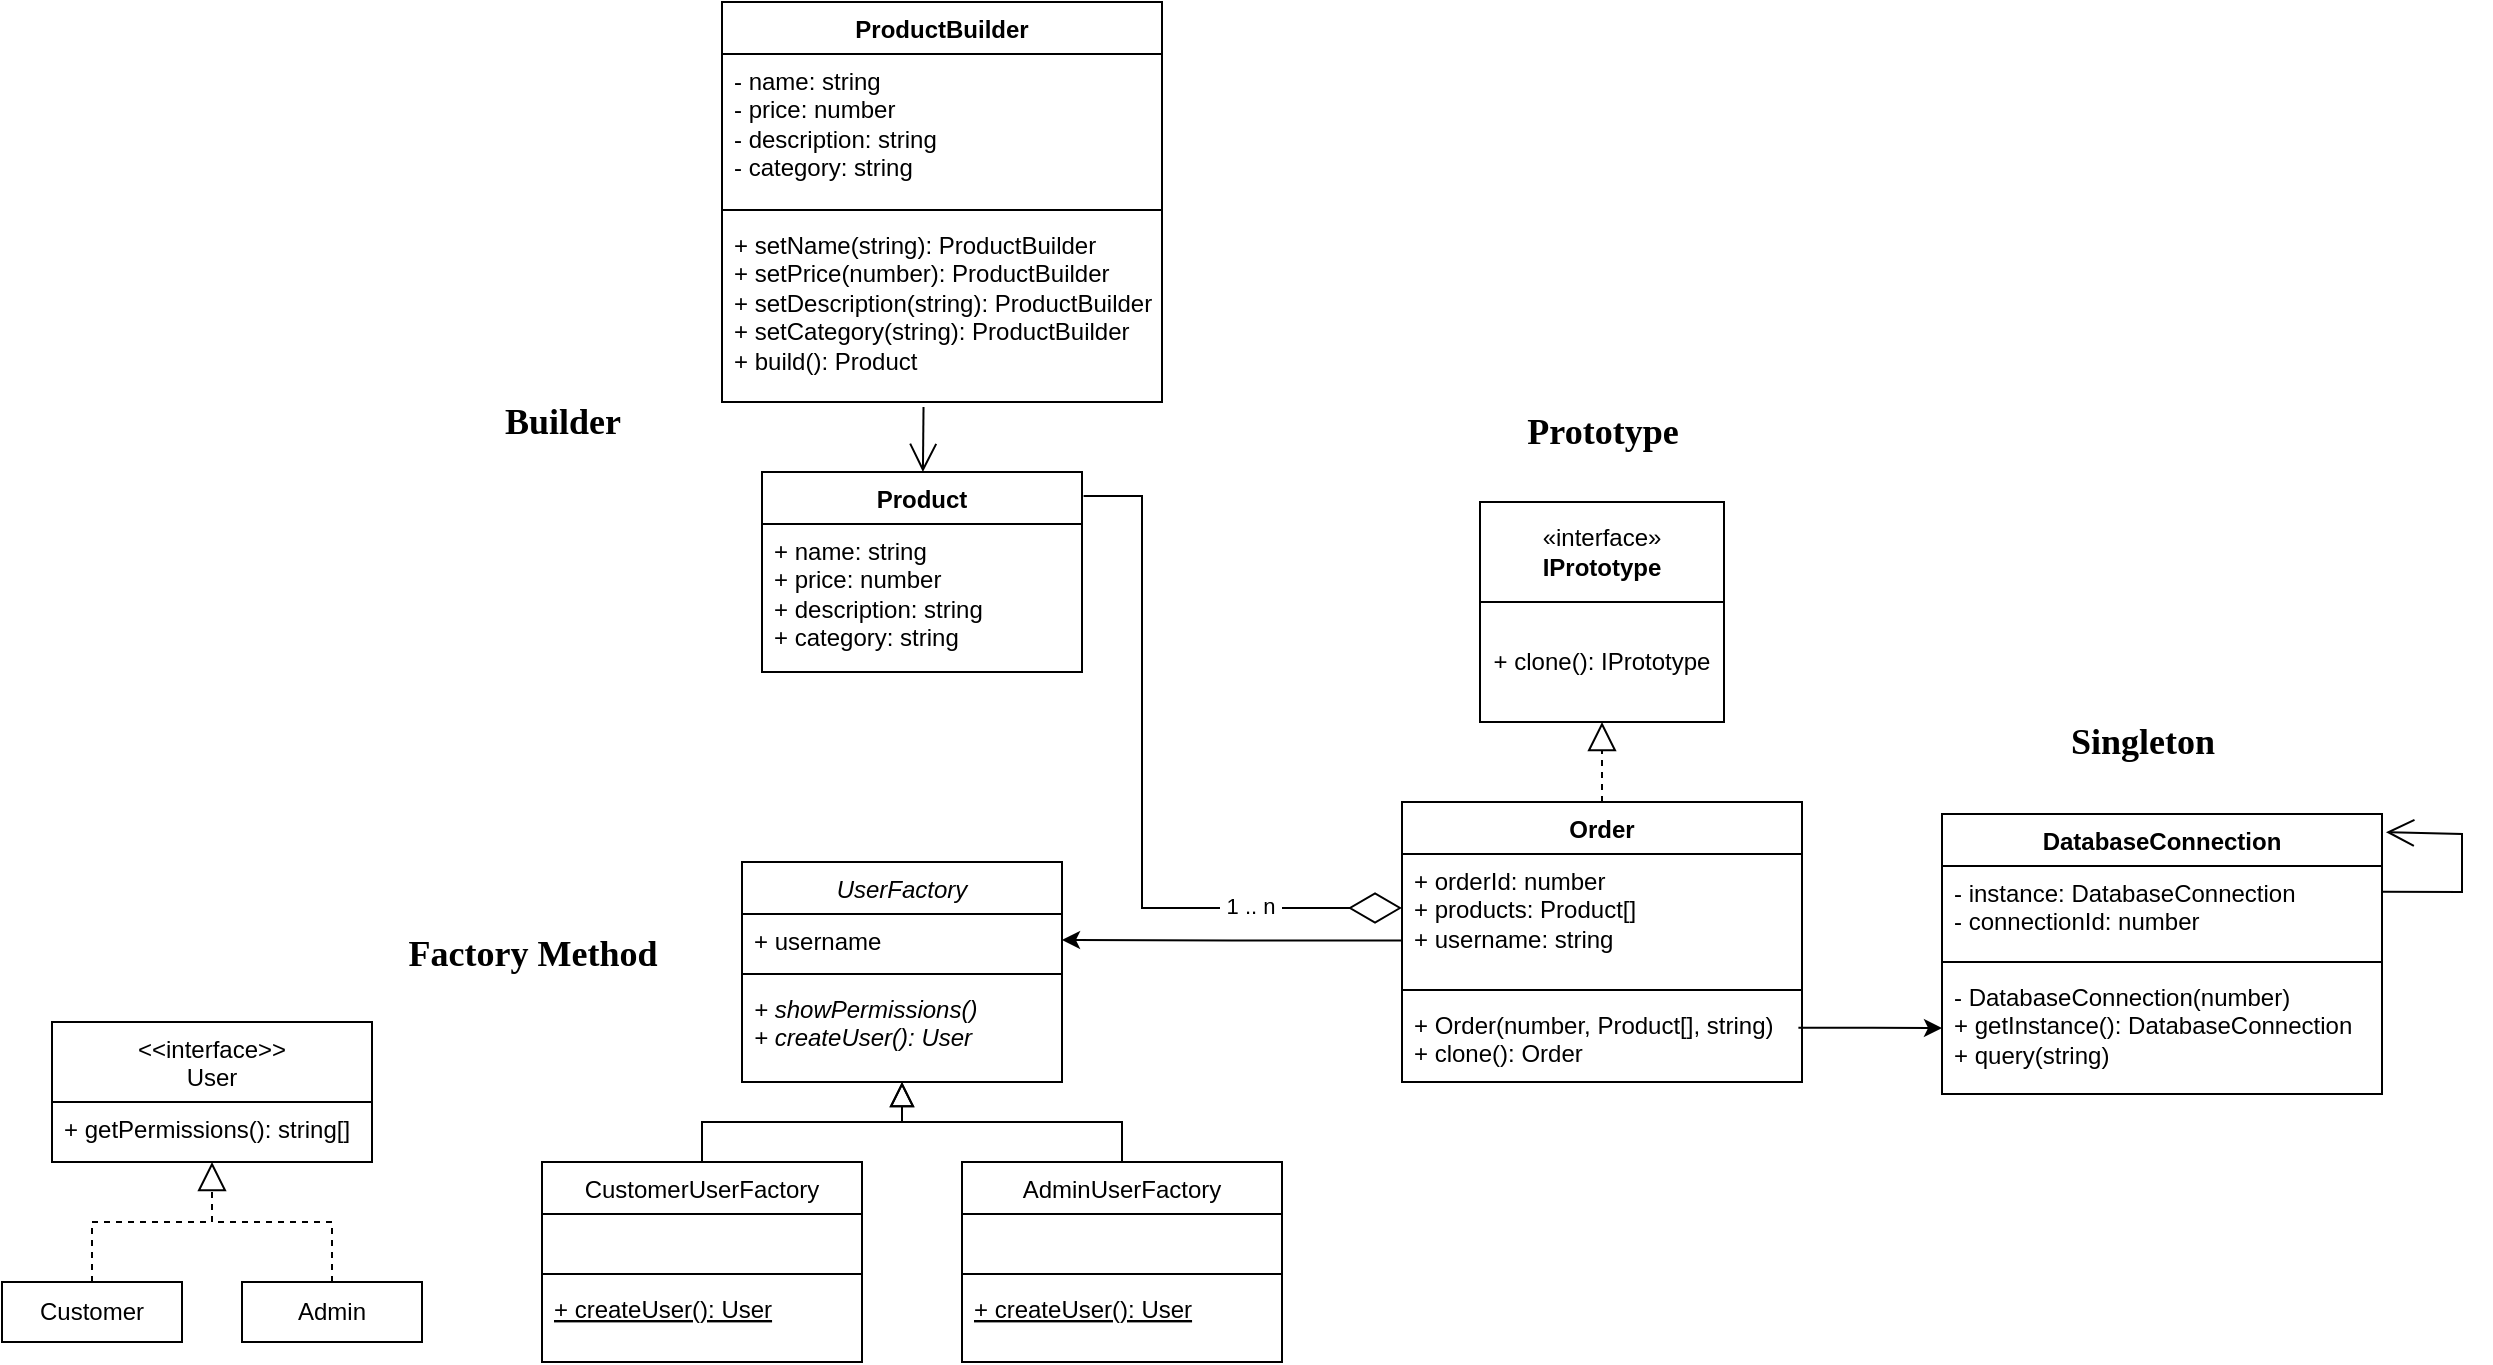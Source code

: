 <mxfile version="24.2.7" type="github">
  <diagram id="C5RBs43oDa-KdzZeNtuy" name="Page-1">
    <mxGraphModel dx="3033" dy="2304" grid="1" gridSize="10" guides="1" tooltips="1" connect="1" arrows="1" fold="1" page="1" pageScale="1" pageWidth="827" pageHeight="1169" math="0" shadow="0">
      <root>
        <mxCell id="WIyWlLk6GJQsqaUBKTNV-0" />
        <mxCell id="WIyWlLk6GJQsqaUBKTNV-1" parent="WIyWlLk6GJQsqaUBKTNV-0" />
        <mxCell id="zkfFHV4jXpPFQw0GAbJ--0" value="UserFactory" style="swimlane;fontStyle=2;align=center;verticalAlign=top;childLayout=stackLayout;horizontal=1;startSize=26;horizontalStack=0;resizeParent=1;resizeLast=0;collapsible=1;marginBottom=0;rounded=0;shadow=0;strokeWidth=1;" parent="WIyWlLk6GJQsqaUBKTNV-1" vertex="1">
          <mxGeometry x="190" y="-80" width="160" height="110" as="geometry">
            <mxRectangle x="373" y="210" width="160" height="26" as="alternateBounds" />
          </mxGeometry>
        </mxCell>
        <mxCell id="zkfFHV4jXpPFQw0GAbJ--1" value="+ username" style="text;align=left;verticalAlign=top;spacingLeft=4;spacingRight=4;overflow=hidden;rotatable=0;points=[[0,0.5],[1,0.5]];portConstraint=eastwest;" parent="zkfFHV4jXpPFQw0GAbJ--0" vertex="1">
          <mxGeometry y="26" width="160" height="26" as="geometry" />
        </mxCell>
        <mxCell id="zkfFHV4jXpPFQw0GAbJ--4" value="" style="line;html=1;strokeWidth=1;align=left;verticalAlign=middle;spacingTop=-1;spacingLeft=3;spacingRight=3;rotatable=0;labelPosition=right;points=[];portConstraint=eastwest;" parent="zkfFHV4jXpPFQw0GAbJ--0" vertex="1">
          <mxGeometry y="52" width="160" height="8" as="geometry" />
        </mxCell>
        <mxCell id="zkfFHV4jXpPFQw0GAbJ--5" value="+ showPermissions()&#xa;+ createUser(): User" style="text;align=left;verticalAlign=top;spacingLeft=4;spacingRight=4;overflow=hidden;rotatable=0;points=[[0,0.5],[1,0.5]];portConstraint=eastwest;fontStyle=2" parent="zkfFHV4jXpPFQw0GAbJ--0" vertex="1">
          <mxGeometry y="60" width="160" height="50" as="geometry" />
        </mxCell>
        <mxCell id="zkfFHV4jXpPFQw0GAbJ--6" value="CustomerUserFactory" style="swimlane;fontStyle=0;align=center;verticalAlign=top;childLayout=stackLayout;horizontal=1;startSize=26;horizontalStack=0;resizeParent=1;resizeLast=0;collapsible=1;marginBottom=0;rounded=0;shadow=0;strokeWidth=1;" parent="WIyWlLk6GJQsqaUBKTNV-1" vertex="1">
          <mxGeometry x="90" y="70" width="160" height="100" as="geometry">
            <mxRectangle x="130" y="380" width="160" height="26" as="alternateBounds" />
          </mxGeometry>
        </mxCell>
        <mxCell id="zkfFHV4jXpPFQw0GAbJ--7" value="&#xa;" style="text;align=left;verticalAlign=top;spacingLeft=4;spacingRight=4;overflow=hidden;rotatable=0;points=[[0,0.5],[1,0.5]];portConstraint=eastwest;" parent="zkfFHV4jXpPFQw0GAbJ--6" vertex="1">
          <mxGeometry y="26" width="160" height="26" as="geometry" />
        </mxCell>
        <mxCell id="zkfFHV4jXpPFQw0GAbJ--9" value="" style="line;html=1;strokeWidth=1;align=left;verticalAlign=middle;spacingTop=-1;spacingLeft=3;spacingRight=3;rotatable=0;labelPosition=right;points=[];portConstraint=eastwest;" parent="zkfFHV4jXpPFQw0GAbJ--6" vertex="1">
          <mxGeometry y="52" width="160" height="8" as="geometry" />
        </mxCell>
        <mxCell id="zkfFHV4jXpPFQw0GAbJ--10" value="+ createUser(): User" style="text;align=left;verticalAlign=top;spacingLeft=4;spacingRight=4;overflow=hidden;rotatable=0;points=[[0,0.5],[1,0.5]];portConstraint=eastwest;fontStyle=4" parent="zkfFHV4jXpPFQw0GAbJ--6" vertex="1">
          <mxGeometry y="60" width="160" height="26" as="geometry" />
        </mxCell>
        <mxCell id="zkfFHV4jXpPFQw0GAbJ--12" value="" style="endArrow=block;endSize=10;endFill=0;shadow=0;strokeWidth=1;rounded=0;curved=0;edgeStyle=elbowEdgeStyle;elbow=vertical;" parent="WIyWlLk6GJQsqaUBKTNV-1" source="zkfFHV4jXpPFQw0GAbJ--6" target="zkfFHV4jXpPFQw0GAbJ--0" edge="1">
          <mxGeometry width="160" relative="1" as="geometry">
            <mxPoint x="170" y="-87" as="sourcePoint" />
            <mxPoint x="170" y="-87" as="targetPoint" />
          </mxGeometry>
        </mxCell>
        <mxCell id="zkfFHV4jXpPFQw0GAbJ--13" value="AdminUserFactory" style="swimlane;fontStyle=0;align=center;verticalAlign=top;childLayout=stackLayout;horizontal=1;startSize=26;horizontalStack=0;resizeParent=1;resizeLast=0;collapsible=1;marginBottom=0;rounded=0;shadow=0;strokeWidth=1;" parent="WIyWlLk6GJQsqaUBKTNV-1" vertex="1">
          <mxGeometry x="300" y="70" width="160" height="100" as="geometry">
            <mxRectangle x="340" y="380" width="170" height="26" as="alternateBounds" />
          </mxGeometry>
        </mxCell>
        <mxCell id="zkfFHV4jXpPFQw0GAbJ--14" value=" " style="text;align=left;verticalAlign=top;spacingLeft=4;spacingRight=4;overflow=hidden;rotatable=0;points=[[0,0.5],[1,0.5]];portConstraint=eastwest;" parent="zkfFHV4jXpPFQw0GAbJ--13" vertex="1">
          <mxGeometry y="26" width="160" height="26" as="geometry" />
        </mxCell>
        <mxCell id="zkfFHV4jXpPFQw0GAbJ--15" value="" style="line;html=1;strokeWidth=1;align=left;verticalAlign=middle;spacingTop=-1;spacingLeft=3;spacingRight=3;rotatable=0;labelPosition=right;points=[];portConstraint=eastwest;" parent="zkfFHV4jXpPFQw0GAbJ--13" vertex="1">
          <mxGeometry y="52" width="160" height="8" as="geometry" />
        </mxCell>
        <mxCell id="TNvnJtSusHHN1UA0lDsp-0" value="+ createUser(): User" style="text;align=left;verticalAlign=top;spacingLeft=4;spacingRight=4;overflow=hidden;rotatable=0;points=[[0,0.5],[1,0.5]];portConstraint=eastwest;fontStyle=4" vertex="1" parent="zkfFHV4jXpPFQw0GAbJ--13">
          <mxGeometry y="60" width="160" height="26" as="geometry" />
        </mxCell>
        <mxCell id="zkfFHV4jXpPFQw0GAbJ--16" value="" style="endArrow=block;endSize=10;endFill=0;shadow=0;strokeWidth=1;rounded=0;curved=0;edgeStyle=elbowEdgeStyle;elbow=vertical;" parent="WIyWlLk6GJQsqaUBKTNV-1" source="zkfFHV4jXpPFQw0GAbJ--13" target="zkfFHV4jXpPFQw0GAbJ--0" edge="1">
          <mxGeometry width="160" relative="1" as="geometry">
            <mxPoint x="180" y="83" as="sourcePoint" />
            <mxPoint x="280" y="-19" as="targetPoint" />
          </mxGeometry>
        </mxCell>
        <mxCell id="zkfFHV4jXpPFQw0GAbJ--17" value="&lt;&lt;interface&gt;&gt;&#xa;User" style="swimlane;fontStyle=0;align=center;verticalAlign=top;childLayout=stackLayout;horizontal=1;startSize=40;horizontalStack=0;resizeParent=1;resizeLast=0;collapsible=1;marginBottom=0;rounded=0;shadow=0;strokeWidth=1;" parent="WIyWlLk6GJQsqaUBKTNV-1" vertex="1">
          <mxGeometry x="-155" width="160" height="70" as="geometry">
            <mxRectangle x="550" y="140" width="160" height="26" as="alternateBounds" />
          </mxGeometry>
        </mxCell>
        <mxCell id="zkfFHV4jXpPFQw0GAbJ--18" value="+ getPermissions(): string[]" style="text;align=left;verticalAlign=top;spacingLeft=4;spacingRight=4;overflow=hidden;rotatable=0;points=[[0,0.5],[1,0.5]];portConstraint=eastwest;" parent="zkfFHV4jXpPFQw0GAbJ--17" vertex="1">
          <mxGeometry y="40" width="160" height="26" as="geometry" />
        </mxCell>
        <mxCell id="TNvnJtSusHHN1UA0lDsp-2" value="Customer" style="rounded=0;whiteSpace=wrap;html=1;" vertex="1" parent="WIyWlLk6GJQsqaUBKTNV-1">
          <mxGeometry x="-180" y="130" width="90" height="30" as="geometry" />
        </mxCell>
        <mxCell id="TNvnJtSusHHN1UA0lDsp-4" value="Admin" style="rounded=0;whiteSpace=wrap;html=1;" vertex="1" parent="WIyWlLk6GJQsqaUBKTNV-1">
          <mxGeometry x="-60" y="130" width="90" height="30" as="geometry" />
        </mxCell>
        <mxCell id="TNvnJtSusHHN1UA0lDsp-5" value="" style="endArrow=none;dashed=1;html=1;rounded=0;" edge="1" parent="WIyWlLk6GJQsqaUBKTNV-1" source="TNvnJtSusHHN1UA0lDsp-2">
          <mxGeometry width="50" height="50" relative="1" as="geometry">
            <mxPoint x="-235" y="170" as="sourcePoint" />
            <mxPoint x="-75" y="100" as="targetPoint" />
            <Array as="points">
              <mxPoint x="-135" y="100" />
            </Array>
          </mxGeometry>
        </mxCell>
        <mxCell id="TNvnJtSusHHN1UA0lDsp-6" value="" style="endArrow=none;dashed=1;html=1;rounded=0;" edge="1" parent="WIyWlLk6GJQsqaUBKTNV-1" source="TNvnJtSusHHN1UA0lDsp-4">
          <mxGeometry width="50" height="50" relative="1" as="geometry">
            <mxPoint x="-5" y="130" as="sourcePoint" />
            <mxPoint x="-75" y="100" as="targetPoint" />
            <Array as="points">
              <mxPoint x="-15" y="100" />
            </Array>
          </mxGeometry>
        </mxCell>
        <mxCell id="TNvnJtSusHHN1UA0lDsp-7" value="" style="endArrow=block;dashed=1;endFill=0;endSize=12;html=1;rounded=0;entryX=0.5;entryY=1;entryDx=0;entryDy=0;" edge="1" parent="WIyWlLk6GJQsqaUBKTNV-1" target="zkfFHV4jXpPFQw0GAbJ--17">
          <mxGeometry width="160" relative="1" as="geometry">
            <mxPoint x="-75" y="100" as="sourcePoint" />
            <mxPoint x="-125" y="150" as="targetPoint" />
          </mxGeometry>
        </mxCell>
        <mxCell id="TNvnJtSusHHN1UA0lDsp-8" value="ProductBuilder" style="swimlane;fontStyle=1;align=center;verticalAlign=top;childLayout=stackLayout;horizontal=1;startSize=26;horizontalStack=0;resizeParent=1;resizeParentMax=0;resizeLast=0;collapsible=1;marginBottom=0;whiteSpace=wrap;html=1;" vertex="1" parent="WIyWlLk6GJQsqaUBKTNV-1">
          <mxGeometry x="180" y="-510" width="220" height="200" as="geometry" />
        </mxCell>
        <mxCell id="TNvnJtSusHHN1UA0lDsp-9" value="- name: string&lt;div style=&quot;border-color: var(--border-color);&quot;&gt;- price: number&lt;/div&gt;&lt;div style=&quot;border-color: var(--border-color);&quot;&gt;- description: string&lt;/div&gt;&lt;div style=&quot;border-color: var(--border-color);&quot;&gt;- category: string&lt;/div&gt;" style="text;strokeColor=none;fillColor=none;align=left;verticalAlign=top;spacingLeft=4;spacingRight=4;overflow=hidden;rotatable=0;points=[[0,0.5],[1,0.5]];portConstraint=eastwest;whiteSpace=wrap;html=1;" vertex="1" parent="TNvnJtSusHHN1UA0lDsp-8">
          <mxGeometry y="26" width="220" height="74" as="geometry" />
        </mxCell>
        <mxCell id="TNvnJtSusHHN1UA0lDsp-10" value="" style="line;strokeWidth=1;fillColor=none;align=left;verticalAlign=middle;spacingTop=-1;spacingLeft=3;spacingRight=3;rotatable=0;labelPosition=right;points=[];portConstraint=eastwest;strokeColor=inherit;" vertex="1" parent="TNvnJtSusHHN1UA0lDsp-8">
          <mxGeometry y="100" width="220" height="8" as="geometry" />
        </mxCell>
        <mxCell id="TNvnJtSusHHN1UA0lDsp-11" value="+ setName(string): ProductBuilder&lt;div&gt;+ setPrice(number): ProductBuilder&lt;/div&gt;&lt;div&gt;+ setDescription(string): ProductBuilder&lt;/div&gt;&lt;div&gt;+ setCategory(string): ProductBuilder&lt;/div&gt;&lt;div&gt;+ build(): Product&lt;/div&gt;" style="text;strokeColor=none;fillColor=none;align=left;verticalAlign=top;spacingLeft=4;spacingRight=4;overflow=hidden;rotatable=0;points=[[0,0.5],[1,0.5]];portConstraint=eastwest;whiteSpace=wrap;html=1;" vertex="1" parent="TNvnJtSusHHN1UA0lDsp-8">
          <mxGeometry y="108" width="220" height="92" as="geometry" />
        </mxCell>
        <mxCell id="TNvnJtSusHHN1UA0lDsp-20" value="Product" style="swimlane;fontStyle=1;align=center;verticalAlign=top;childLayout=stackLayout;horizontal=1;startSize=26;horizontalStack=0;resizeParent=1;resizeParentMax=0;resizeLast=0;collapsible=1;marginBottom=0;whiteSpace=wrap;html=1;" vertex="1" parent="WIyWlLk6GJQsqaUBKTNV-1">
          <mxGeometry x="200" y="-275" width="160" height="100" as="geometry" />
        </mxCell>
        <mxCell id="TNvnJtSusHHN1UA0lDsp-21" value="+ name: string&lt;div&gt;+ price: number&lt;/div&gt;&lt;div&gt;+ description: string&lt;/div&gt;&lt;div&gt;+ category: string&lt;/div&gt;" style="text;strokeColor=none;fillColor=none;align=left;verticalAlign=top;spacingLeft=4;spacingRight=4;overflow=hidden;rotatable=0;points=[[0,0.5],[1,0.5]];portConstraint=eastwest;whiteSpace=wrap;html=1;" vertex="1" parent="TNvnJtSusHHN1UA0lDsp-20">
          <mxGeometry y="26" width="160" height="74" as="geometry" />
        </mxCell>
        <mxCell id="TNvnJtSusHHN1UA0lDsp-27" value="" style="endArrow=open;endFill=1;endSize=12;html=1;rounded=0;exitX=0.458;exitY=1.027;exitDx=0;exitDy=0;exitPerimeter=0;" edge="1" parent="WIyWlLk6GJQsqaUBKTNV-1" source="TNvnJtSusHHN1UA0lDsp-11" target="TNvnJtSusHHN1UA0lDsp-20">
          <mxGeometry width="160" relative="1" as="geometry">
            <mxPoint x="120" y="-250" as="sourcePoint" />
            <mxPoint x="280" y="-250" as="targetPoint" />
          </mxGeometry>
        </mxCell>
        <mxCell id="TNvnJtSusHHN1UA0lDsp-28" value="DatabaseConnection" style="swimlane;fontStyle=1;align=center;verticalAlign=top;childLayout=stackLayout;horizontal=1;startSize=26;horizontalStack=0;resizeParent=1;resizeParentMax=0;resizeLast=0;collapsible=1;marginBottom=0;whiteSpace=wrap;html=1;" vertex="1" parent="WIyWlLk6GJQsqaUBKTNV-1">
          <mxGeometry x="790" y="-104" width="220" height="140" as="geometry" />
        </mxCell>
        <mxCell id="TNvnJtSusHHN1UA0lDsp-29" value="- instance: DatabaseConnection&lt;div&gt;- connectionId: number&lt;/div&gt;" style="text;strokeColor=none;fillColor=none;align=left;verticalAlign=top;spacingLeft=4;spacingRight=4;overflow=hidden;rotatable=0;points=[[0,0.5],[1,0.5]];portConstraint=eastwest;whiteSpace=wrap;html=1;" vertex="1" parent="TNvnJtSusHHN1UA0lDsp-28">
          <mxGeometry y="26" width="220" height="44" as="geometry" />
        </mxCell>
        <mxCell id="TNvnJtSusHHN1UA0lDsp-30" value="" style="line;strokeWidth=1;fillColor=none;align=left;verticalAlign=middle;spacingTop=-1;spacingLeft=3;spacingRight=3;rotatable=0;labelPosition=right;points=[];portConstraint=eastwest;strokeColor=inherit;" vertex="1" parent="TNvnJtSusHHN1UA0lDsp-28">
          <mxGeometry y="70" width="220" height="8" as="geometry" />
        </mxCell>
        <mxCell id="TNvnJtSusHHN1UA0lDsp-31" value="- DatabaseConnection(number)&lt;div&gt;+ getInstance(): DatabaseConnection&lt;/div&gt;&lt;div&gt;+ query(string)&lt;/div&gt;" style="text;strokeColor=none;fillColor=none;align=left;verticalAlign=top;spacingLeft=4;spacingRight=4;overflow=hidden;rotatable=0;points=[[0,0.5],[1,0.5]];portConstraint=eastwest;whiteSpace=wrap;html=1;" vertex="1" parent="TNvnJtSusHHN1UA0lDsp-28">
          <mxGeometry y="78" width="220" height="62" as="geometry" />
        </mxCell>
        <mxCell id="TNvnJtSusHHN1UA0lDsp-32" value="" style="endArrow=open;endFill=1;endSize=12;html=1;rounded=0;exitX=0.998;exitY=0.292;exitDx=0;exitDy=0;entryX=1.009;entryY=0.065;entryDx=0;entryDy=0;entryPerimeter=0;exitPerimeter=0;" edge="1" parent="TNvnJtSusHHN1UA0lDsp-28" source="TNvnJtSusHHN1UA0lDsp-29" target="TNvnJtSusHHN1UA0lDsp-28">
          <mxGeometry width="160" relative="1" as="geometry">
            <mxPoint x="240" y="50" as="sourcePoint" />
            <mxPoint x="400" y="50" as="targetPoint" />
            <Array as="points">
              <mxPoint x="260" y="39" />
              <mxPoint x="260" y="10" />
            </Array>
          </mxGeometry>
        </mxCell>
        <mxCell id="TNvnJtSusHHN1UA0lDsp-34" value="«interface»&lt;br&gt;&lt;b&gt;IPrototype&lt;/b&gt;" style="html=1;whiteSpace=wrap;" vertex="1" parent="WIyWlLk6GJQsqaUBKTNV-1">
          <mxGeometry x="559" y="-260" width="122" height="50" as="geometry" />
        </mxCell>
        <mxCell id="TNvnJtSusHHN1UA0lDsp-39" value="+ clone(): IPrototype" style="rounded=0;whiteSpace=wrap;html=1;" vertex="1" parent="WIyWlLk6GJQsqaUBKTNV-1">
          <mxGeometry x="559" y="-210" width="122" height="60" as="geometry" />
        </mxCell>
        <mxCell id="TNvnJtSusHHN1UA0lDsp-44" value="Order" style="swimlane;fontStyle=1;align=center;verticalAlign=top;childLayout=stackLayout;horizontal=1;startSize=26;horizontalStack=0;resizeParent=1;resizeParentMax=0;resizeLast=0;collapsible=1;marginBottom=0;whiteSpace=wrap;html=1;" vertex="1" parent="WIyWlLk6GJQsqaUBKTNV-1">
          <mxGeometry x="520" y="-110" width="200" height="140" as="geometry" />
        </mxCell>
        <mxCell id="TNvnJtSusHHN1UA0lDsp-45" value="+ orderId: number&lt;div&gt;+ products:&amp;nbsp;&lt;span style=&quot;background-color: initial;&quot;&gt;Product[]&lt;/span&gt;&lt;/div&gt;&lt;div&gt;+ username: string&lt;/div&gt;" style="text;strokeColor=none;fillColor=none;align=left;verticalAlign=top;spacingLeft=4;spacingRight=4;overflow=hidden;rotatable=0;points=[[0,0.5],[1,0.5]];portConstraint=eastwest;whiteSpace=wrap;html=1;" vertex="1" parent="TNvnJtSusHHN1UA0lDsp-44">
          <mxGeometry y="26" width="200" height="64" as="geometry" />
        </mxCell>
        <mxCell id="TNvnJtSusHHN1UA0lDsp-46" value="" style="line;strokeWidth=1;fillColor=none;align=left;verticalAlign=middle;spacingTop=-1;spacingLeft=3;spacingRight=3;rotatable=0;labelPosition=right;points=[];portConstraint=eastwest;strokeColor=inherit;" vertex="1" parent="TNvnJtSusHHN1UA0lDsp-44">
          <mxGeometry y="90" width="200" height="8" as="geometry" />
        </mxCell>
        <mxCell id="TNvnJtSusHHN1UA0lDsp-47" value="&lt;div&gt;+ Order(number, Product[], string)&lt;/div&gt;+ clone(): Order" style="text;strokeColor=none;fillColor=none;align=left;verticalAlign=top;spacingLeft=4;spacingRight=4;overflow=hidden;rotatable=0;points=[[0,0.5],[1,0.5]];portConstraint=eastwest;whiteSpace=wrap;html=1;" vertex="1" parent="TNvnJtSusHHN1UA0lDsp-44">
          <mxGeometry y="98" width="200" height="42" as="geometry" />
        </mxCell>
        <mxCell id="TNvnJtSusHHN1UA0lDsp-49" value="" style="endArrow=block;dashed=1;endFill=0;endSize=12;html=1;rounded=0;exitX=0.5;exitY=0;exitDx=0;exitDy=0;" edge="1" parent="WIyWlLk6GJQsqaUBKTNV-1" source="TNvnJtSusHHN1UA0lDsp-44" target="TNvnJtSusHHN1UA0lDsp-39">
          <mxGeometry width="160" relative="1" as="geometry">
            <mxPoint x="790" y="20" as="sourcePoint" />
            <mxPoint x="950" y="20" as="targetPoint" />
          </mxGeometry>
        </mxCell>
        <mxCell id="TNvnJtSusHHN1UA0lDsp-50" style="edgeStyle=orthogonalEdgeStyle;rounded=0;orthogonalLoop=1;jettySize=auto;html=1;exitX=0.991;exitY=0.355;exitDx=0;exitDy=0;exitPerimeter=0;" edge="1" parent="WIyWlLk6GJQsqaUBKTNV-1" source="TNvnJtSusHHN1UA0lDsp-47">
          <mxGeometry relative="1" as="geometry">
            <mxPoint x="790" y="3" as="targetPoint" />
          </mxGeometry>
        </mxCell>
        <mxCell id="TNvnJtSusHHN1UA0lDsp-51" style="edgeStyle=orthogonalEdgeStyle;rounded=0;orthogonalLoop=1;jettySize=auto;html=1;entryX=1;entryY=0.5;entryDx=0;entryDy=0;exitX=-0.001;exitY=0.676;exitDx=0;exitDy=0;exitPerimeter=0;" edge="1" parent="WIyWlLk6GJQsqaUBKTNV-1" source="TNvnJtSusHHN1UA0lDsp-45" target="zkfFHV4jXpPFQw0GAbJ--1">
          <mxGeometry relative="1" as="geometry" />
        </mxCell>
        <mxCell id="TNvnJtSusHHN1UA0lDsp-53" value="" style="endArrow=diamondThin;endFill=0;endSize=24;html=1;rounded=0;entryX=0;entryY=0.5;entryDx=0;entryDy=0;exitX=1.005;exitY=0.17;exitDx=0;exitDy=0;exitPerimeter=0;" edge="1" parent="WIyWlLk6GJQsqaUBKTNV-1">
          <mxGeometry width="160" relative="1" as="geometry">
            <mxPoint x="360.8" y="-263" as="sourcePoint" />
            <mxPoint x="520" y="-57" as="targetPoint" />
            <Array as="points">
              <mxPoint x="390" y="-263" />
              <mxPoint x="390" y="-57" />
            </Array>
          </mxGeometry>
        </mxCell>
        <mxCell id="TNvnJtSusHHN1UA0lDsp-56" value="&amp;nbsp;1 .. n&amp;nbsp;" style="edgeLabel;html=1;align=center;verticalAlign=middle;resizable=0;points=[];" vertex="1" connectable="0" parent="TNvnJtSusHHN1UA0lDsp-53">
          <mxGeometry x="0.581" y="1" relative="1" as="geometry">
            <mxPoint as="offset" />
          </mxGeometry>
        </mxCell>
        <mxCell id="TNvnJtSusHHN1UA0lDsp-57" value="&lt;font style=&quot;font-size: 18px;&quot; face=&quot;Comic Sans MS&quot;&gt;&lt;b&gt;Singleton&lt;/b&gt;&lt;/font&gt;" style="text;html=1;align=center;verticalAlign=middle;resizable=0;points=[];autosize=1;strokeColor=none;fillColor=none;" vertex="1" parent="WIyWlLk6GJQsqaUBKTNV-1">
          <mxGeometry x="840" y="-160" width="100" height="40" as="geometry" />
        </mxCell>
        <mxCell id="TNvnJtSusHHN1UA0lDsp-58" value="&lt;font style=&quot;font-size: 18px;&quot; face=&quot;Comic Sans MS&quot;&gt;&lt;b&gt;Builder&lt;/b&gt;&lt;/font&gt;" style="text;html=1;align=center;verticalAlign=middle;resizable=0;points=[];autosize=1;strokeColor=none;fillColor=none;" vertex="1" parent="WIyWlLk6GJQsqaUBKTNV-1">
          <mxGeometry x="60" y="-320" width="80" height="40" as="geometry" />
        </mxCell>
        <mxCell id="TNvnJtSusHHN1UA0lDsp-59" value="&lt;font style=&quot;font-size: 18px;&quot; face=&quot;Comic Sans MS&quot;&gt;&lt;b&gt;Prototype&lt;/b&gt;&lt;/font&gt;" style="text;html=1;align=center;verticalAlign=middle;resizable=0;points=[];autosize=1;strokeColor=none;fillColor=none;" vertex="1" parent="WIyWlLk6GJQsqaUBKTNV-1">
          <mxGeometry x="565" y="-315" width="110" height="40" as="geometry" />
        </mxCell>
        <mxCell id="TNvnJtSusHHN1UA0lDsp-60" value="&lt;font style=&quot;font-size: 18px;&quot; face=&quot;Comic Sans MS&quot;&gt;&lt;b&gt;Factory Method&lt;/b&gt;&lt;/font&gt;" style="text;html=1;align=center;verticalAlign=middle;resizable=0;points=[];autosize=1;strokeColor=none;fillColor=none;" vertex="1" parent="WIyWlLk6GJQsqaUBKTNV-1">
          <mxGeometry x="5" y="-54" width="160" height="40" as="geometry" />
        </mxCell>
      </root>
    </mxGraphModel>
  </diagram>
</mxfile>
